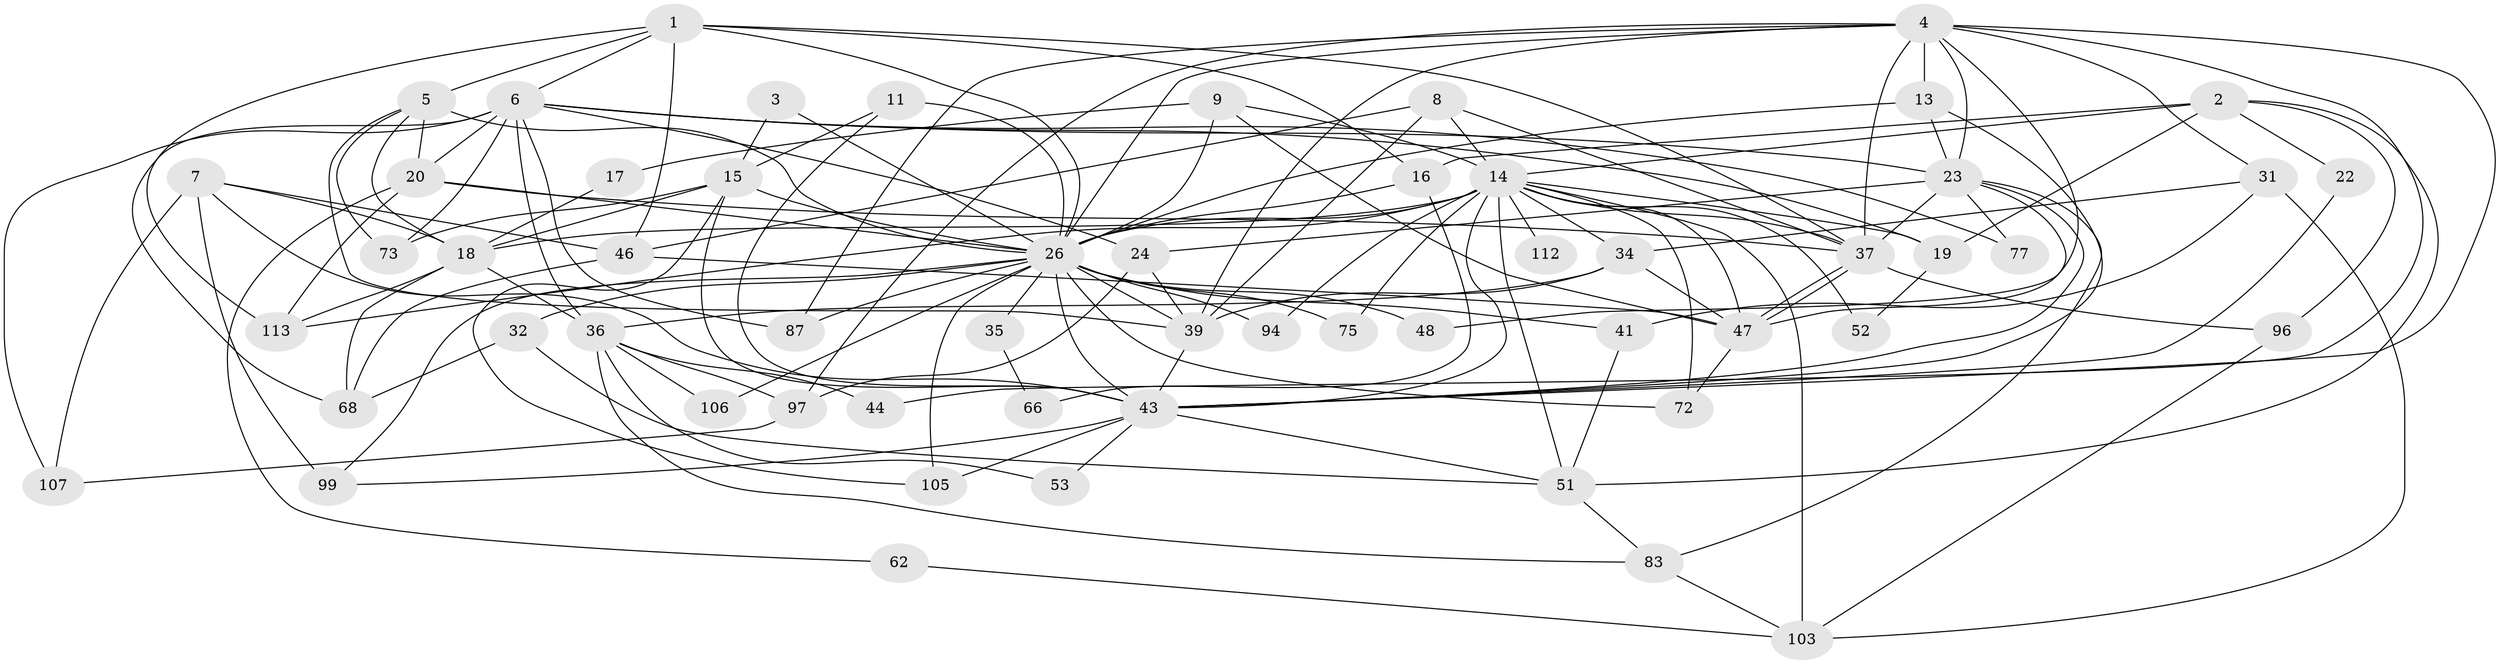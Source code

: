 // original degree distribution, {4: 0.2631578947368421, 5: 0.15789473684210525, 2: 0.15789473684210525, 3: 0.2543859649122807, 7: 0.06140350877192982, 6: 0.09649122807017543, 8: 0.008771929824561403}
// Generated by graph-tools (version 1.1) at 2025/15/03/09/25 04:15:06]
// undirected, 57 vertices, 144 edges
graph export_dot {
graph [start="1"]
  node [color=gray90,style=filled];
  1 [super="+55"];
  2 [super="+12"];
  3;
  4 [super="+89+42"];
  5 [super="+109+29"];
  6 [super="+33"];
  7 [super="+21"];
  8;
  9 [super="+10"];
  11;
  13;
  14 [super="+27+28+50+30"];
  15 [super="+67"];
  16 [super="+56"];
  17;
  18 [super="+84"];
  19;
  20 [super="+70+90"];
  22;
  23 [super="+25+61"];
  24;
  26 [super="+54+88+76+57+85"];
  31 [super="+95"];
  32;
  34 [super="+38"];
  35;
  36 [super="+71"];
  37 [super="+64"];
  39 [super="+60"];
  41;
  43 [super="+49+81+79+86+78"];
  44;
  46 [super="+63"];
  47 [super="+98"];
  48;
  51 [super="+91"];
  52;
  53;
  62;
  66;
  68;
  72 [super="+102"];
  73 [super="+110"];
  75;
  77;
  83;
  87;
  94;
  96;
  97;
  99;
  103;
  105;
  106;
  107;
  112;
  113;
  1 -- 16;
  1 -- 37;
  1 -- 113;
  1 -- 46;
  1 -- 5;
  1 -- 6;
  1 -- 26;
  2 -- 96;
  2 -- 19;
  2 -- 22;
  2 -- 14 [weight=2];
  2 -- 16;
  2 -- 51;
  3 -- 15;
  3 -- 26;
  4 -- 87;
  4 -- 23;
  4 -- 13;
  4 -- 37;
  4 -- 48;
  4 -- 97;
  4 -- 43;
  4 -- 44;
  4 -- 31;
  4 -- 26;
  4 -- 39;
  5 -- 26 [weight=3];
  5 -- 73;
  5 -- 39;
  5 -- 20;
  5 -- 18;
  6 -- 20 [weight=2];
  6 -- 73;
  6 -- 36 [weight=2];
  6 -- 68;
  6 -- 107;
  6 -- 77;
  6 -- 19;
  6 -- 87;
  6 -- 24;
  6 -- 23;
  7 -- 18;
  7 -- 107;
  7 -- 99 [weight=2];
  7 -- 43;
  7 -- 46;
  8 -- 39;
  8 -- 46;
  8 -- 37;
  8 -- 14;
  9 -- 17;
  9 -- 47;
  9 -- 26;
  9 -- 14;
  11 -- 43;
  11 -- 15;
  11 -- 26;
  13 -- 43;
  13 -- 23;
  13 -- 26;
  14 -- 94 [weight=2];
  14 -- 26 [weight=2];
  14 -- 34;
  14 -- 37;
  14 -- 103;
  14 -- 72 [weight=2];
  14 -- 112 [weight=2];
  14 -- 113;
  14 -- 19;
  14 -- 51 [weight=3];
  14 -- 52 [weight=2];
  14 -- 18;
  14 -- 75;
  14 -- 43 [weight=2];
  14 -- 47;
  15 -- 105;
  15 -- 73;
  15 -- 26;
  15 -- 43;
  15 -- 18;
  16 -- 66;
  16 -- 26;
  17 -- 18;
  18 -- 68;
  18 -- 113;
  18 -- 36;
  19 -- 52;
  20 -- 113;
  20 -- 37;
  20 -- 62;
  20 -- 26 [weight=3];
  22 -- 43;
  23 -- 83;
  23 -- 37;
  23 -- 24 [weight=2];
  23 -- 43;
  23 -- 77;
  23 -- 47;
  24 -- 97;
  24 -- 39;
  26 -- 99;
  26 -- 106;
  26 -- 41;
  26 -- 43 [weight=3];
  26 -- 35 [weight=2];
  26 -- 32;
  26 -- 39 [weight=2];
  26 -- 105;
  26 -- 75;
  26 -- 48;
  26 -- 87;
  26 -- 94 [weight=2];
  26 -- 72;
  31 -- 41;
  31 -- 103;
  31 -- 34;
  32 -- 51;
  32 -- 68;
  34 -- 47;
  34 -- 39 [weight=2];
  34 -- 36 [weight=2];
  35 -- 66;
  36 -- 53;
  36 -- 106;
  36 -- 97;
  36 -- 83;
  36 -- 44;
  37 -- 47;
  37 -- 47;
  37 -- 96;
  39 -- 43 [weight=2];
  41 -- 51;
  43 -- 99;
  43 -- 105;
  43 -- 53;
  43 -- 51;
  46 -- 68;
  46 -- 47;
  47 -- 72;
  51 -- 83;
  62 -- 103;
  83 -- 103;
  96 -- 103;
  97 -- 107;
}
